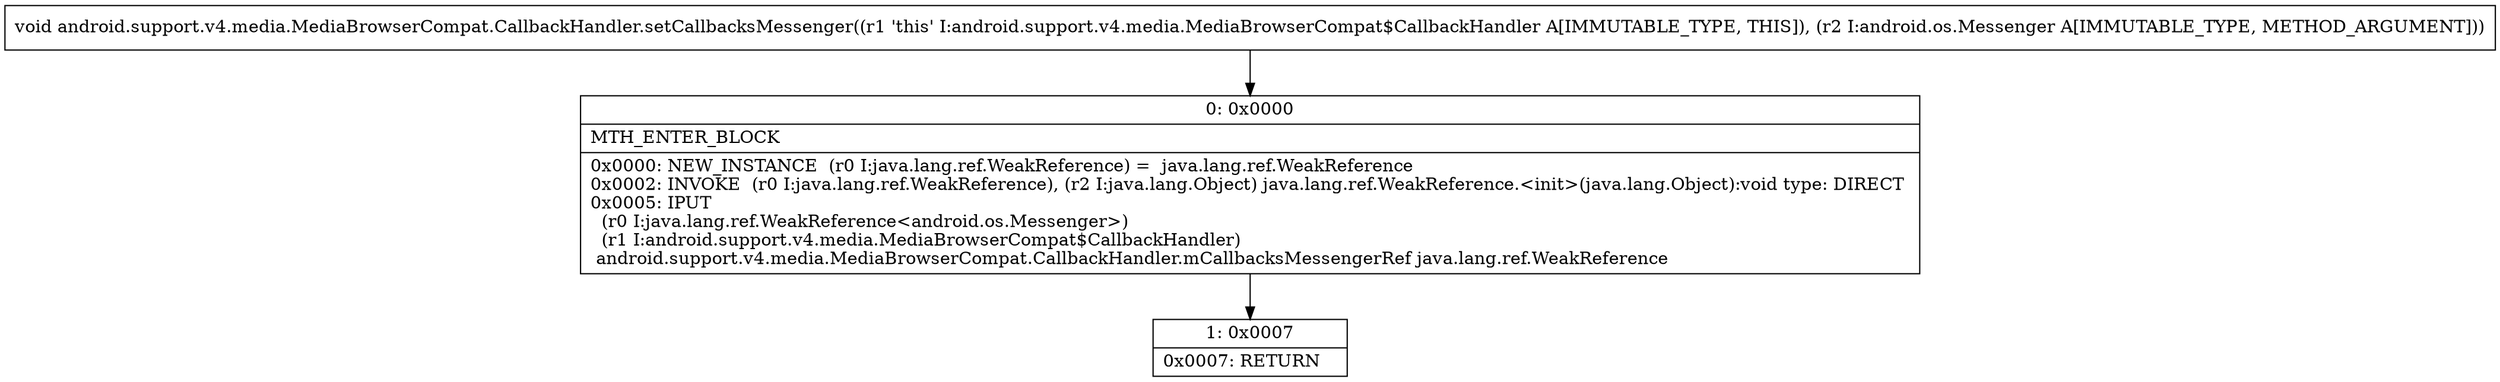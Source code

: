 digraph "CFG forandroid.support.v4.media.MediaBrowserCompat.CallbackHandler.setCallbacksMessenger(Landroid\/os\/Messenger;)V" {
Node_0 [shape=record,label="{0\:\ 0x0000|MTH_ENTER_BLOCK\l|0x0000: NEW_INSTANCE  (r0 I:java.lang.ref.WeakReference) =  java.lang.ref.WeakReference \l0x0002: INVOKE  (r0 I:java.lang.ref.WeakReference), (r2 I:java.lang.Object) java.lang.ref.WeakReference.\<init\>(java.lang.Object):void type: DIRECT \l0x0005: IPUT  \l  (r0 I:java.lang.ref.WeakReference\<android.os.Messenger\>)\l  (r1 I:android.support.v4.media.MediaBrowserCompat$CallbackHandler)\l android.support.v4.media.MediaBrowserCompat.CallbackHandler.mCallbacksMessengerRef java.lang.ref.WeakReference \l}"];
Node_1 [shape=record,label="{1\:\ 0x0007|0x0007: RETURN   \l}"];
MethodNode[shape=record,label="{void android.support.v4.media.MediaBrowserCompat.CallbackHandler.setCallbacksMessenger((r1 'this' I:android.support.v4.media.MediaBrowserCompat$CallbackHandler A[IMMUTABLE_TYPE, THIS]), (r2 I:android.os.Messenger A[IMMUTABLE_TYPE, METHOD_ARGUMENT])) }"];
MethodNode -> Node_0;
Node_0 -> Node_1;
}

